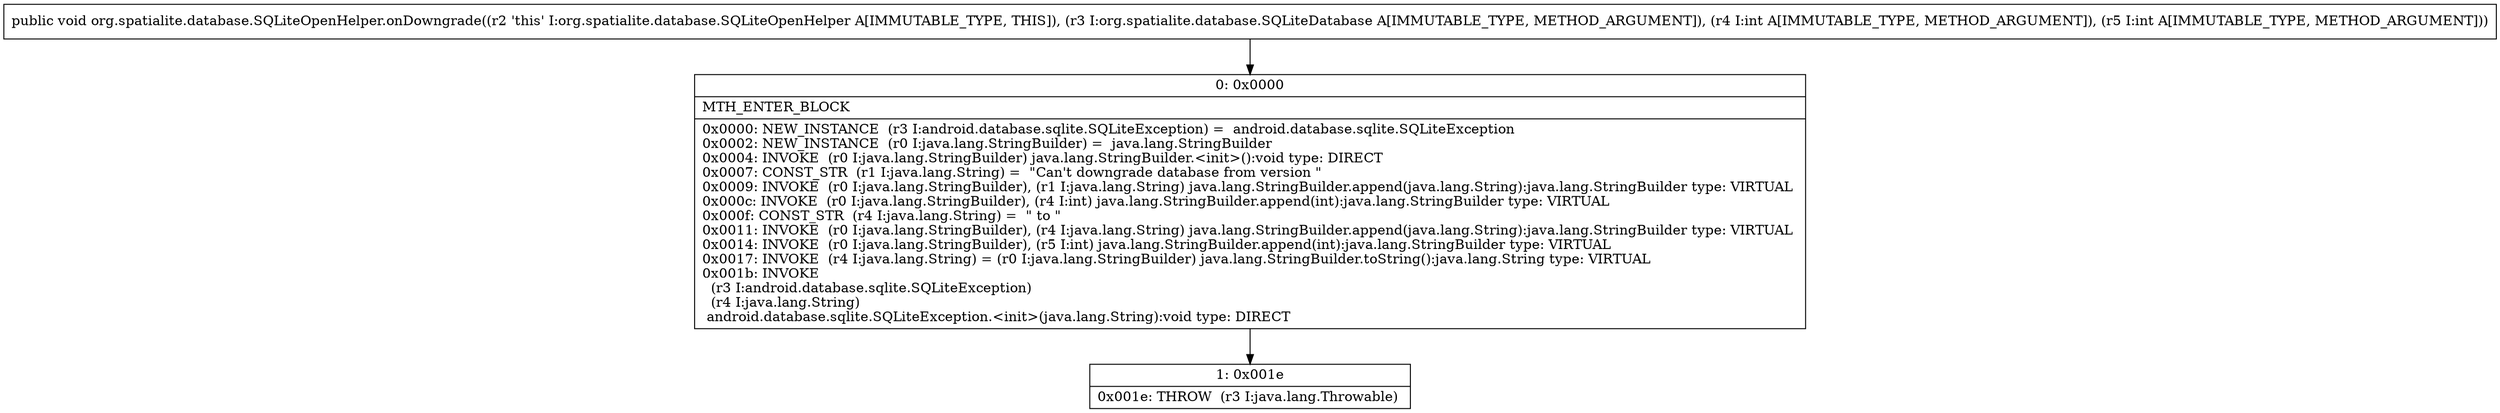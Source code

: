 digraph "CFG fororg.spatialite.database.SQLiteOpenHelper.onDowngrade(Lorg\/spatialite\/database\/SQLiteDatabase;II)V" {
Node_0 [shape=record,label="{0\:\ 0x0000|MTH_ENTER_BLOCK\l|0x0000: NEW_INSTANCE  (r3 I:android.database.sqlite.SQLiteException) =  android.database.sqlite.SQLiteException \l0x0002: NEW_INSTANCE  (r0 I:java.lang.StringBuilder) =  java.lang.StringBuilder \l0x0004: INVOKE  (r0 I:java.lang.StringBuilder) java.lang.StringBuilder.\<init\>():void type: DIRECT \l0x0007: CONST_STR  (r1 I:java.lang.String) =  \"Can't downgrade database from version \" \l0x0009: INVOKE  (r0 I:java.lang.StringBuilder), (r1 I:java.lang.String) java.lang.StringBuilder.append(java.lang.String):java.lang.StringBuilder type: VIRTUAL \l0x000c: INVOKE  (r0 I:java.lang.StringBuilder), (r4 I:int) java.lang.StringBuilder.append(int):java.lang.StringBuilder type: VIRTUAL \l0x000f: CONST_STR  (r4 I:java.lang.String) =  \" to \" \l0x0011: INVOKE  (r0 I:java.lang.StringBuilder), (r4 I:java.lang.String) java.lang.StringBuilder.append(java.lang.String):java.lang.StringBuilder type: VIRTUAL \l0x0014: INVOKE  (r0 I:java.lang.StringBuilder), (r5 I:int) java.lang.StringBuilder.append(int):java.lang.StringBuilder type: VIRTUAL \l0x0017: INVOKE  (r4 I:java.lang.String) = (r0 I:java.lang.StringBuilder) java.lang.StringBuilder.toString():java.lang.String type: VIRTUAL \l0x001b: INVOKE  \l  (r3 I:android.database.sqlite.SQLiteException)\l  (r4 I:java.lang.String)\l android.database.sqlite.SQLiteException.\<init\>(java.lang.String):void type: DIRECT \l}"];
Node_1 [shape=record,label="{1\:\ 0x001e|0x001e: THROW  (r3 I:java.lang.Throwable) \l}"];
MethodNode[shape=record,label="{public void org.spatialite.database.SQLiteOpenHelper.onDowngrade((r2 'this' I:org.spatialite.database.SQLiteOpenHelper A[IMMUTABLE_TYPE, THIS]), (r3 I:org.spatialite.database.SQLiteDatabase A[IMMUTABLE_TYPE, METHOD_ARGUMENT]), (r4 I:int A[IMMUTABLE_TYPE, METHOD_ARGUMENT]), (r5 I:int A[IMMUTABLE_TYPE, METHOD_ARGUMENT])) }"];
MethodNode -> Node_0;
Node_0 -> Node_1;
}

